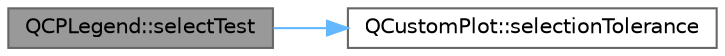 digraph "QCPLegend::selectTest"
{
 // LATEX_PDF_SIZE
  bgcolor="transparent";
  edge [fontname=Helvetica,fontsize=10,labelfontname=Helvetica,labelfontsize=10];
  node [fontname=Helvetica,fontsize=10,shape=box,height=0.2,width=0.4];
  rankdir="LR";
  Node1 [label="QCPLegend::selectTest",height=0.2,width=0.4,color="gray40", fillcolor="grey60", style="filled", fontcolor="black",tooltip=" "];
  Node1 -> Node2 [color="steelblue1",style="solid"];
  Node2 [label="QCustomPlot::selectionTolerance",height=0.2,width=0.4,color="grey40", fillcolor="white", style="filled",URL="$class_q_custom_plot.html#a5441d11013afeaf4b8f2ea06e8624a25",tooltip=" "];
}
